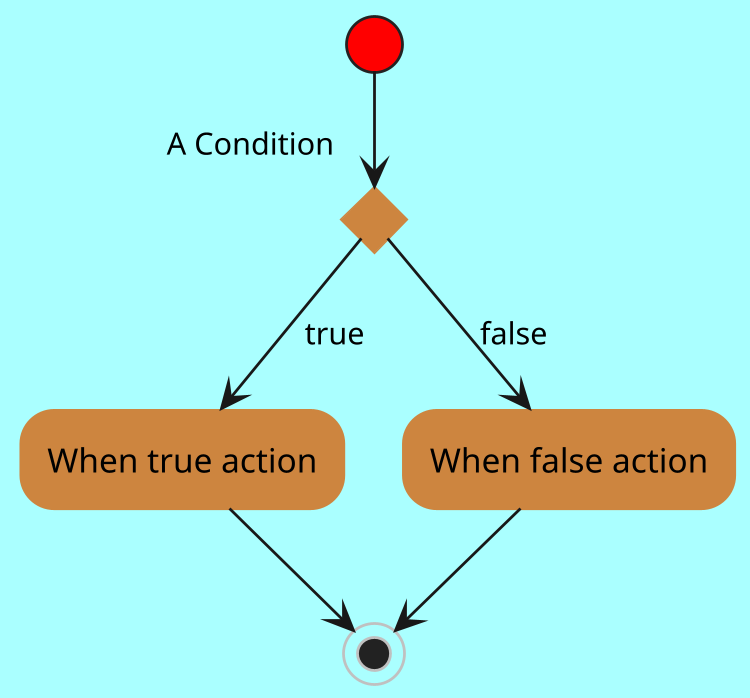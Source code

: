 @startuml
scale 750 width
skinparam backgroundColor #AAFFFF
skinparam activity {
  StartColor red
  BarColor SaddleBrown
  EndColor Silver
  BackgroundColor Peru
  BackgroundColor<< Begin >> Olive
  BorderColor Peru

}

(*) --> if "A Condition" then
  -->[true] "When true action"
else
  -->[false] "When false action"
endif

"When true action" --> (*)

"When false action" --> (*)

@enduml